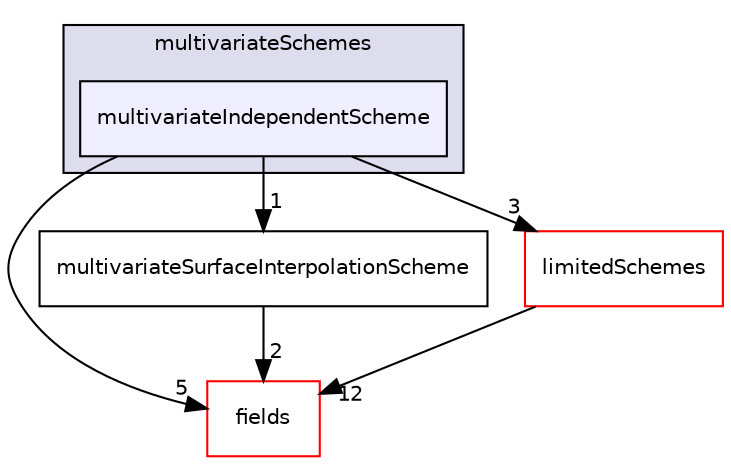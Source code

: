 digraph "src/finiteVolume/interpolation/surfaceInterpolation/multivariateSchemes/multivariateIndependentScheme" {
  bgcolor=transparent;
  compound=true
  node [ fontsize="10", fontname="Helvetica"];
  edge [ labelfontsize="10", labelfontname="Helvetica"];
  subgraph clusterdir_5f7556748bbd257c389f2aea3abf7cc0 {
    graph [ bgcolor="#ddddee", pencolor="black", label="multivariateSchemes" fontname="Helvetica", fontsize="10", URL="dir_5f7556748bbd257c389f2aea3abf7cc0.html"]
  dir_c46933debf2ab0cfdfe6c22f98f1c609 [shape=box, label="multivariateIndependentScheme", style="filled", fillcolor="#eeeeff", pencolor="black", URL="dir_c46933debf2ab0cfdfe6c22f98f1c609.html"];
  }
  dir_25ab4a83a983f7bb7a38b7f63bb141b7 [shape=box label="fields" color="red" URL="dir_25ab4a83a983f7bb7a38b7f63bb141b7.html"];
  dir_453c5c19221ab1f3df2671f95412c703 [shape=box label="multivariateSurfaceInterpolationScheme" URL="dir_453c5c19221ab1f3df2671f95412c703.html"];
  dir_3b094e1ce2b3f641da0071aec2c4e694 [shape=box label="limitedSchemes" color="red" URL="dir_3b094e1ce2b3f641da0071aec2c4e694.html"];
  dir_453c5c19221ab1f3df2671f95412c703->dir_25ab4a83a983f7bb7a38b7f63bb141b7 [headlabel="2", labeldistance=1.5 headhref="dir_001215_000934.html"];
  dir_3b094e1ce2b3f641da0071aec2c4e694->dir_25ab4a83a983f7bb7a38b7f63bb141b7 [headlabel="12", labeldistance=1.5 headhref="dir_001181_000934.html"];
  dir_c46933debf2ab0cfdfe6c22f98f1c609->dir_25ab4a83a983f7bb7a38b7f63bb141b7 [headlabel="5", labeldistance=1.5 headhref="dir_001212_000934.html"];
  dir_c46933debf2ab0cfdfe6c22f98f1c609->dir_453c5c19221ab1f3df2671f95412c703 [headlabel="1", labeldistance=1.5 headhref="dir_001212_001215.html"];
  dir_c46933debf2ab0cfdfe6c22f98f1c609->dir_3b094e1ce2b3f641da0071aec2c4e694 [headlabel="3", labeldistance=1.5 headhref="dir_001212_001181.html"];
}
